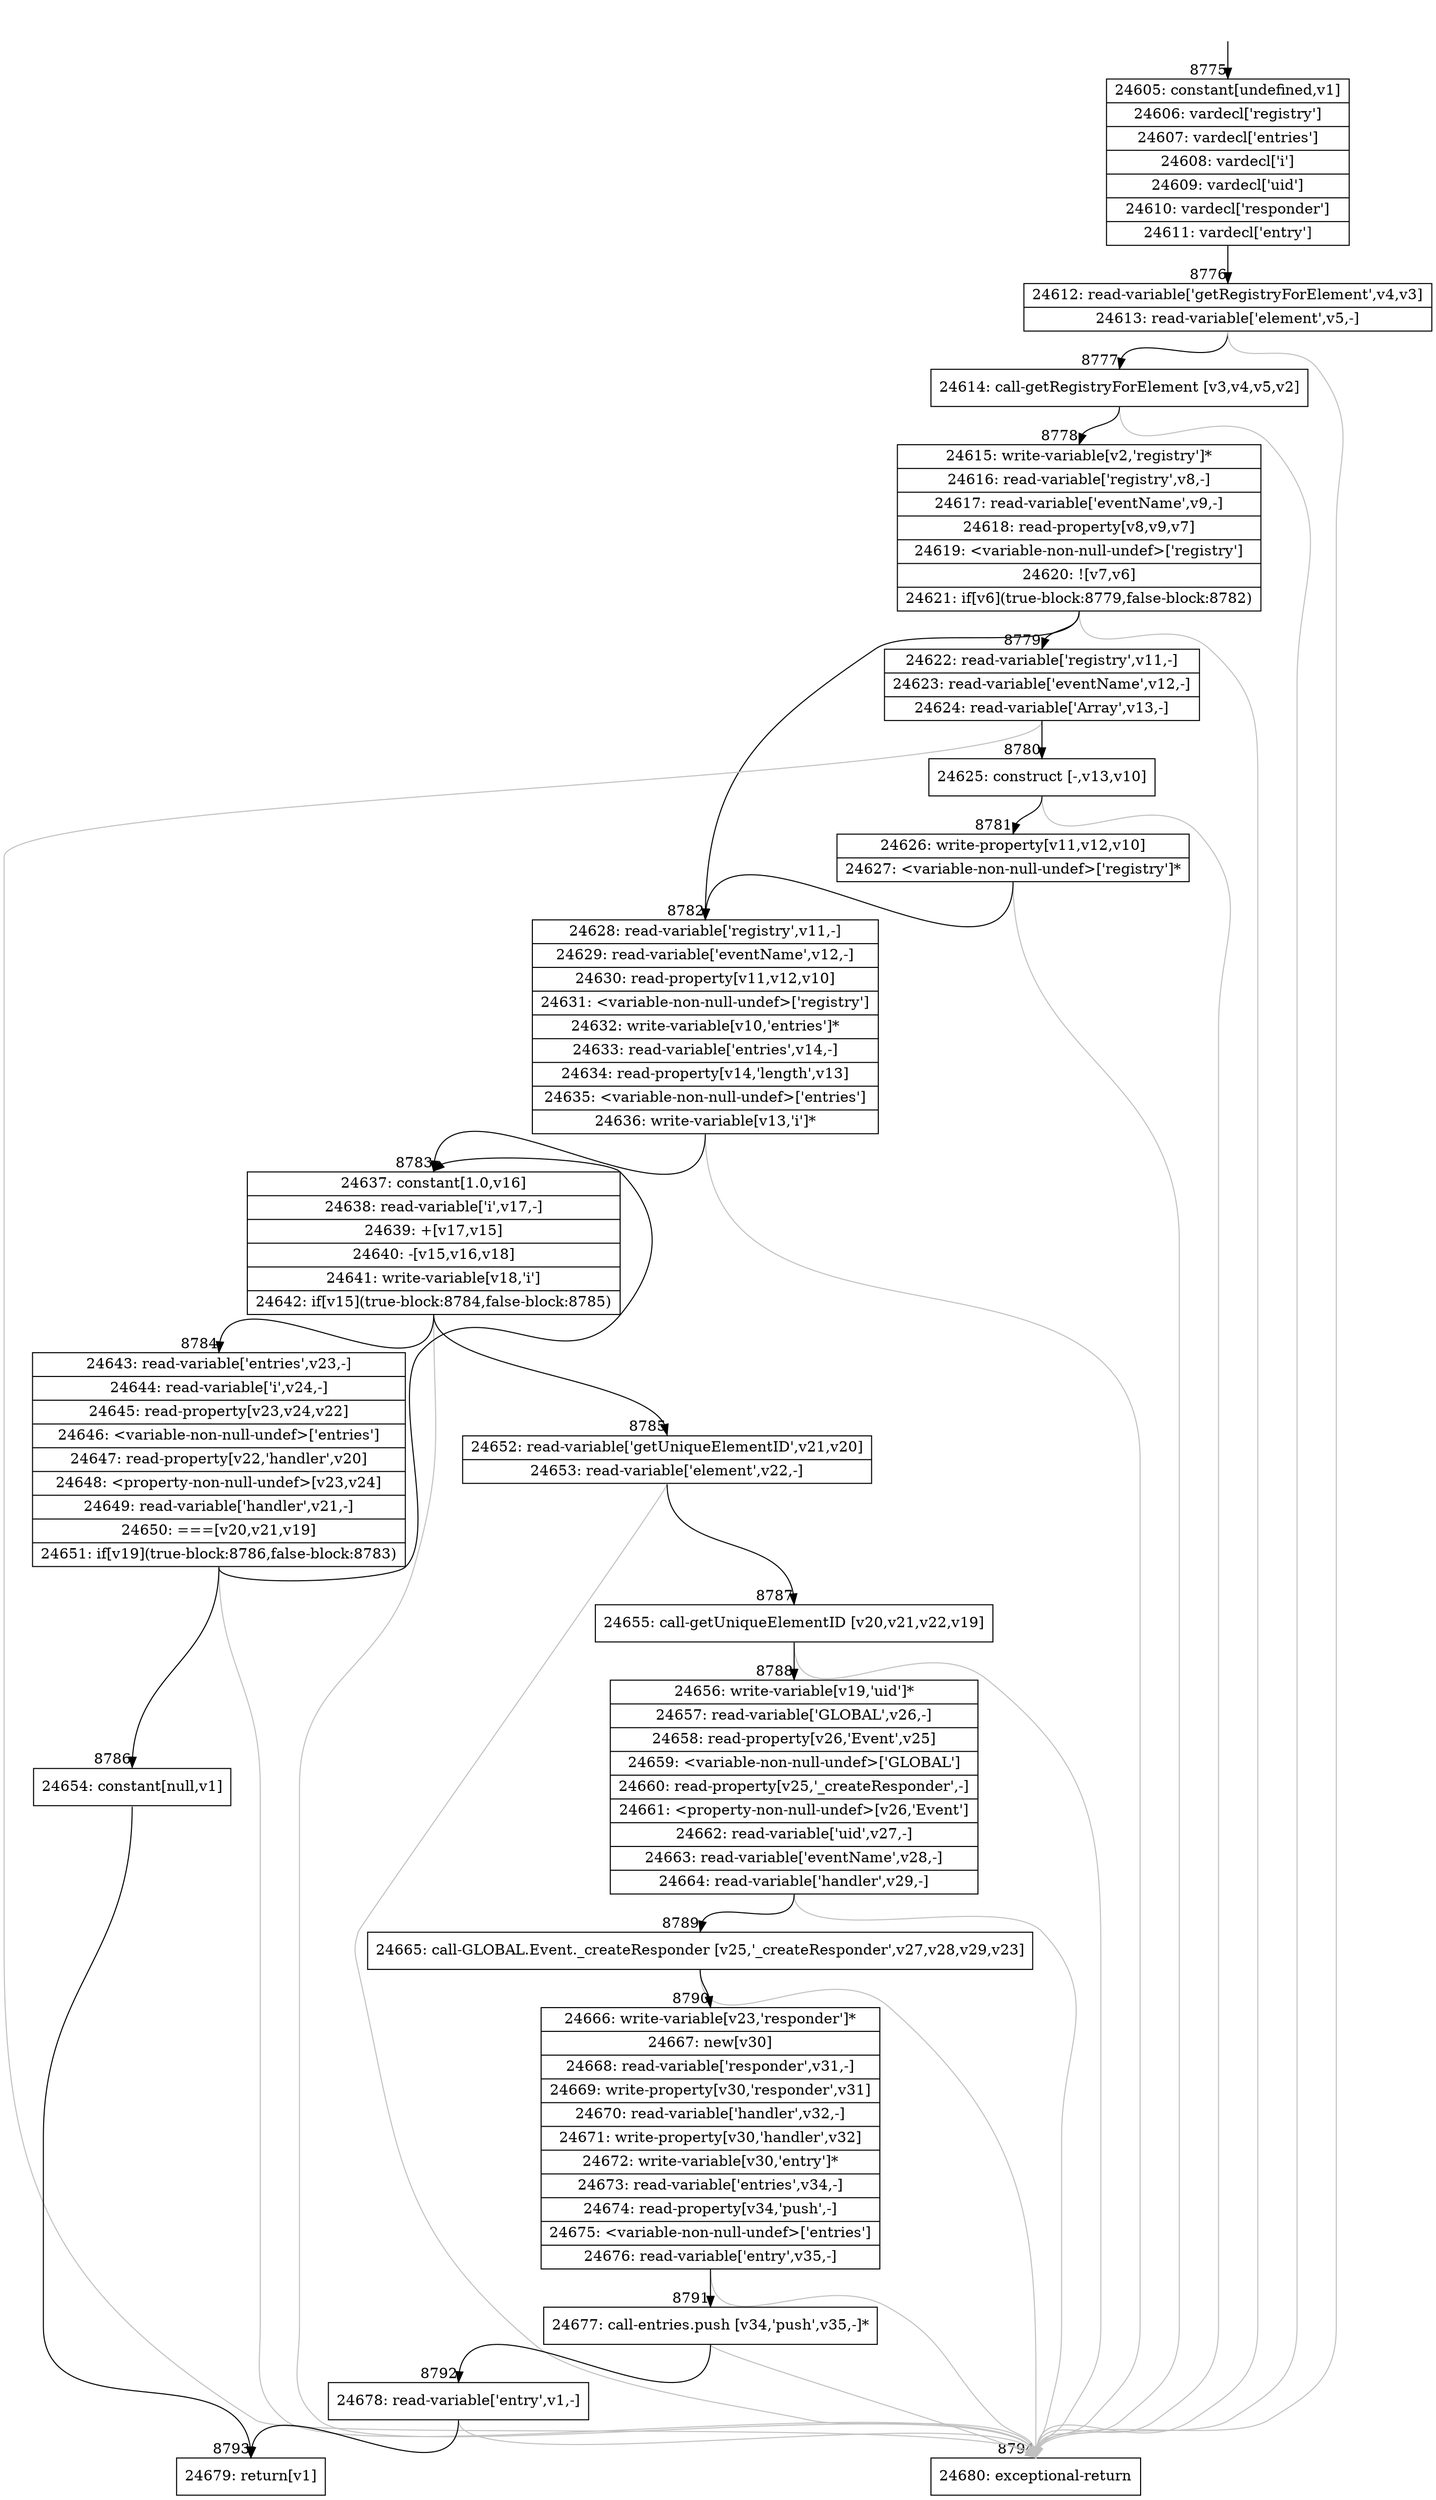 digraph {
rankdir="TD"
BB_entry667[shape=none,label=""];
BB_entry667 -> BB8775 [tailport=s, headport=n, headlabel="    8775"]
BB8775 [shape=record label="{24605: constant[undefined,v1]|24606: vardecl['registry']|24607: vardecl['entries']|24608: vardecl['i']|24609: vardecl['uid']|24610: vardecl['responder']|24611: vardecl['entry']}" ] 
BB8775 -> BB8776 [tailport=s, headport=n, headlabel="      8776"]
BB8776 [shape=record label="{24612: read-variable['getRegistryForElement',v4,v3]|24613: read-variable['element',v5,-]}" ] 
BB8776 -> BB8777 [tailport=s, headport=n, headlabel="      8777"]
BB8776 -> BB8794 [tailport=s, headport=n, color=gray, headlabel="      8794"]
BB8777 [shape=record label="{24614: call-getRegistryForElement [v3,v4,v5,v2]}" ] 
BB8777 -> BB8778 [tailport=s, headport=n, headlabel="      8778"]
BB8777 -> BB8794 [tailport=s, headport=n, color=gray]
BB8778 [shape=record label="{24615: write-variable[v2,'registry']*|24616: read-variable['registry',v8,-]|24617: read-variable['eventName',v9,-]|24618: read-property[v8,v9,v7]|24619: \<variable-non-null-undef\>['registry']|24620: ![v7,v6]|24621: if[v6](true-block:8779,false-block:8782)}" ] 
BB8778 -> BB8779 [tailport=s, headport=n, headlabel="      8779"]
BB8778 -> BB8782 [tailport=s, headport=n, headlabel="      8782"]
BB8778 -> BB8794 [tailport=s, headport=n, color=gray]
BB8779 [shape=record label="{24622: read-variable['registry',v11,-]|24623: read-variable['eventName',v12,-]|24624: read-variable['Array',v13,-]}" ] 
BB8779 -> BB8780 [tailport=s, headport=n, headlabel="      8780"]
BB8779 -> BB8794 [tailport=s, headport=n, color=gray]
BB8780 [shape=record label="{24625: construct [-,v13,v10]}" ] 
BB8780 -> BB8781 [tailport=s, headport=n, headlabel="      8781"]
BB8780 -> BB8794 [tailport=s, headport=n, color=gray]
BB8781 [shape=record label="{24626: write-property[v11,v12,v10]|24627: \<variable-non-null-undef\>['registry']*}" ] 
BB8781 -> BB8782 [tailport=s, headport=n]
BB8781 -> BB8794 [tailport=s, headport=n, color=gray]
BB8782 [shape=record label="{24628: read-variable['registry',v11,-]|24629: read-variable['eventName',v12,-]|24630: read-property[v11,v12,v10]|24631: \<variable-non-null-undef\>['registry']|24632: write-variable[v10,'entries']*|24633: read-variable['entries',v14,-]|24634: read-property[v14,'length',v13]|24635: \<variable-non-null-undef\>['entries']|24636: write-variable[v13,'i']*}" ] 
BB8782 -> BB8783 [tailport=s, headport=n, headlabel="      8783"]
BB8782 -> BB8794 [tailport=s, headport=n, color=gray]
BB8783 [shape=record label="{24637: constant[1.0,v16]|24638: read-variable['i',v17,-]|24639: +[v17,v15]|24640: -[v15,v16,v18]|24641: write-variable[v18,'i']|24642: if[v15](true-block:8784,false-block:8785)}" ] 
BB8783 -> BB8784 [tailport=s, headport=n, headlabel="      8784"]
BB8783 -> BB8785 [tailport=s, headport=n, headlabel="      8785"]
BB8783 -> BB8794 [tailport=s, headport=n, color=gray]
BB8784 [shape=record label="{24643: read-variable['entries',v23,-]|24644: read-variable['i',v24,-]|24645: read-property[v23,v24,v22]|24646: \<variable-non-null-undef\>['entries']|24647: read-property[v22,'handler',v20]|24648: \<property-non-null-undef\>[v23,v24]|24649: read-variable['handler',v21,-]|24650: ===[v20,v21,v19]|24651: if[v19](true-block:8786,false-block:8783)}" ] 
BB8784 -> BB8786 [tailport=s, headport=n, headlabel="      8786"]
BB8784 -> BB8783 [tailport=s, headport=n]
BB8784 -> BB8794 [tailport=s, headport=n, color=gray]
BB8785 [shape=record label="{24652: read-variable['getUniqueElementID',v21,v20]|24653: read-variable['element',v22,-]}" ] 
BB8785 -> BB8787 [tailport=s, headport=n, headlabel="      8787"]
BB8785 -> BB8794 [tailport=s, headport=n, color=gray]
BB8786 [shape=record label="{24654: constant[null,v1]}" ] 
BB8786 -> BB8793 [tailport=s, headport=n, headlabel="      8793"]
BB8787 [shape=record label="{24655: call-getUniqueElementID [v20,v21,v22,v19]}" ] 
BB8787 -> BB8788 [tailport=s, headport=n, headlabel="      8788"]
BB8787 -> BB8794 [tailport=s, headport=n, color=gray]
BB8788 [shape=record label="{24656: write-variable[v19,'uid']*|24657: read-variable['GLOBAL',v26,-]|24658: read-property[v26,'Event',v25]|24659: \<variable-non-null-undef\>['GLOBAL']|24660: read-property[v25,'_createResponder',-]|24661: \<property-non-null-undef\>[v26,'Event']|24662: read-variable['uid',v27,-]|24663: read-variable['eventName',v28,-]|24664: read-variable['handler',v29,-]}" ] 
BB8788 -> BB8789 [tailport=s, headport=n, headlabel="      8789"]
BB8788 -> BB8794 [tailport=s, headport=n, color=gray]
BB8789 [shape=record label="{24665: call-GLOBAL.Event._createResponder [v25,'_createResponder',v27,v28,v29,v23]}" ] 
BB8789 -> BB8790 [tailport=s, headport=n, headlabel="      8790"]
BB8789 -> BB8794 [tailport=s, headport=n, color=gray]
BB8790 [shape=record label="{24666: write-variable[v23,'responder']*|24667: new[v30]|24668: read-variable['responder',v31,-]|24669: write-property[v30,'responder',v31]|24670: read-variable['handler',v32,-]|24671: write-property[v30,'handler',v32]|24672: write-variable[v30,'entry']*|24673: read-variable['entries',v34,-]|24674: read-property[v34,'push',-]|24675: \<variable-non-null-undef\>['entries']|24676: read-variable['entry',v35,-]}" ] 
BB8790 -> BB8791 [tailport=s, headport=n, headlabel="      8791"]
BB8790 -> BB8794 [tailport=s, headport=n, color=gray]
BB8791 [shape=record label="{24677: call-entries.push [v34,'push',v35,-]*}" ] 
BB8791 -> BB8792 [tailport=s, headport=n, headlabel="      8792"]
BB8791 -> BB8794 [tailport=s, headport=n, color=gray]
BB8792 [shape=record label="{24678: read-variable['entry',v1,-]}" ] 
BB8792 -> BB8793 [tailport=s, headport=n]
BB8792 -> BB8794 [tailport=s, headport=n, color=gray]
BB8793 [shape=record label="{24679: return[v1]}" ] 
BB8794 [shape=record label="{24680: exceptional-return}" ] 
//#$~ 6905
}
